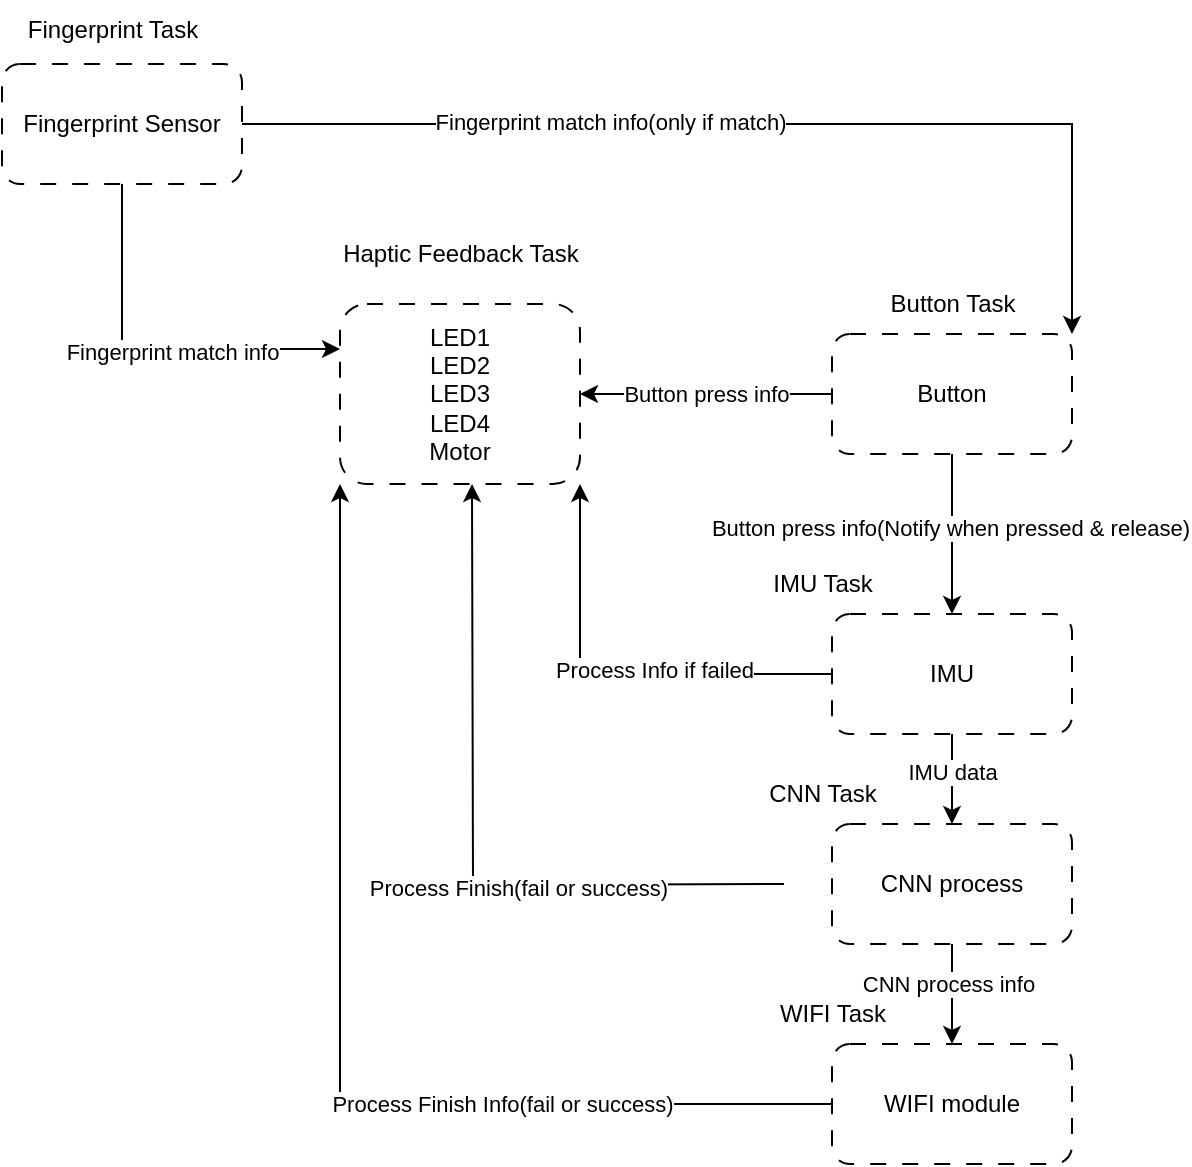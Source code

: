 <mxfile version="26.1.1">
  <diagram name="第 1 页" id="iqPG8gqpj8LAydzy1pjA">
    <mxGraphModel dx="1410" dy="774" grid="1" gridSize="10" guides="1" tooltips="1" connect="1" arrows="1" fold="1" page="1" pageScale="1" pageWidth="827" pageHeight="1169" math="0" shadow="0">
      <root>
        <mxCell id="0" />
        <mxCell id="1" parent="0" />
        <mxCell id="rRrChRX4YDQylmWt6hNa-6" style="edgeStyle=orthogonalEdgeStyle;rounded=0;orthogonalLoop=1;jettySize=auto;html=1;exitX=0.5;exitY=1;exitDx=0;exitDy=0;entryX=0;entryY=0.25;entryDx=0;entryDy=0;" parent="1" source="rRrChRX4YDQylmWt6hNa-1" target="rRrChRX4YDQylmWt6hNa-4" edge="1">
          <mxGeometry relative="1" as="geometry" />
        </mxCell>
        <mxCell id="rRrChRX4YDQylmWt6hNa-9" value="Fingerprint match info" style="edgeLabel;html=1;align=center;verticalAlign=middle;resizable=0;points=[];" parent="rRrChRX4YDQylmWt6hNa-6" vertex="1" connectable="0">
          <mxGeometry x="0.335" relative="1" as="geometry">
            <mxPoint x="-21" y="1" as="offset" />
          </mxGeometry>
        </mxCell>
        <mxCell id="H3kN9WbzdMySnIGSTNFU-1" style="edgeStyle=orthogonalEdgeStyle;rounded=0;orthogonalLoop=1;jettySize=auto;html=1;exitX=1;exitY=0.5;exitDx=0;exitDy=0;entryX=1;entryY=0;entryDx=0;entryDy=0;" edge="1" parent="1" source="rRrChRX4YDQylmWt6hNa-1" target="rRrChRX4YDQylmWt6hNa-10">
          <mxGeometry relative="1" as="geometry" />
        </mxCell>
        <mxCell id="H3kN9WbzdMySnIGSTNFU-2" value="Fingerprint match info(only if match)" style="edgeLabel;html=1;align=center;verticalAlign=middle;resizable=0;points=[];" vertex="1" connectable="0" parent="H3kN9WbzdMySnIGSTNFU-1">
          <mxGeometry x="-0.292" y="1" relative="1" as="geometry">
            <mxPoint as="offset" />
          </mxGeometry>
        </mxCell>
        <mxCell id="rRrChRX4YDQylmWt6hNa-1" value="Fingerprint Sensor" style="rounded=1;whiteSpace=wrap;html=1;dashed=1;dashPattern=8 8;" parent="1" vertex="1">
          <mxGeometry x="125" y="280" width="120" height="60" as="geometry" />
        </mxCell>
        <mxCell id="rRrChRX4YDQylmWt6hNa-2" value="Fingerprint Task" style="text;html=1;align=center;verticalAlign=middle;resizable=0;points=[];autosize=1;strokeColor=none;fillColor=none;" parent="1" vertex="1">
          <mxGeometry x="125" y="248" width="110" height="30" as="geometry" />
        </mxCell>
        <mxCell id="rRrChRX4YDQylmWt6hNa-4" value="LED1&lt;div&gt;LED2&lt;/div&gt;&lt;div&gt;LED3&lt;/div&gt;&lt;div&gt;LED4&lt;/div&gt;&lt;div&gt;Motor&lt;/div&gt;" style="rounded=1;whiteSpace=wrap;html=1;dashed=1;dashPattern=8 8;" parent="1" vertex="1">
          <mxGeometry x="294" y="400" width="120" height="90" as="geometry" />
        </mxCell>
        <mxCell id="rRrChRX4YDQylmWt6hNa-5" value="Haptic Feedback Task" style="text;html=1;align=center;verticalAlign=middle;resizable=0;points=[];autosize=1;strokeColor=none;fillColor=none;" parent="1" vertex="1">
          <mxGeometry x="284" y="360" width="140" height="30" as="geometry" />
        </mxCell>
        <mxCell id="rRrChRX4YDQylmWt6hNa-12" style="edgeStyle=orthogonalEdgeStyle;rounded=0;orthogonalLoop=1;jettySize=auto;html=1;exitX=0;exitY=0.5;exitDx=0;exitDy=0;entryX=1;entryY=0.5;entryDx=0;entryDy=0;" parent="1" source="rRrChRX4YDQylmWt6hNa-10" target="rRrChRX4YDQylmWt6hNa-4" edge="1">
          <mxGeometry relative="1" as="geometry" />
        </mxCell>
        <mxCell id="rRrChRX4YDQylmWt6hNa-13" value="Button press info" style="edgeLabel;html=1;align=center;verticalAlign=middle;resizable=0;points=[];" parent="rRrChRX4YDQylmWt6hNa-12" vertex="1" connectable="0">
          <mxGeometry relative="1" as="geometry">
            <mxPoint as="offset" />
          </mxGeometry>
        </mxCell>
        <mxCell id="rRrChRX4YDQylmWt6hNa-16" style="edgeStyle=orthogonalEdgeStyle;rounded=0;orthogonalLoop=1;jettySize=auto;html=1;exitX=0.5;exitY=1;exitDx=0;exitDy=0;entryX=0.5;entryY=0;entryDx=0;entryDy=0;" parent="1" source="rRrChRX4YDQylmWt6hNa-10" target="rRrChRX4YDQylmWt6hNa-14" edge="1">
          <mxGeometry relative="1" as="geometry" />
        </mxCell>
        <mxCell id="rRrChRX4YDQylmWt6hNa-17" value="Button press info(Notify when pressed &amp;amp; release)" style="edgeLabel;html=1;align=center;verticalAlign=middle;resizable=0;points=[];" parent="rRrChRX4YDQylmWt6hNa-16" vertex="1" connectable="0">
          <mxGeometry x="-0.075" y="-1" relative="1" as="geometry">
            <mxPoint as="offset" />
          </mxGeometry>
        </mxCell>
        <mxCell id="rRrChRX4YDQylmWt6hNa-10" value="Button" style="rounded=1;whiteSpace=wrap;html=1;dashed=1;dashPattern=8 8;" parent="1" vertex="1">
          <mxGeometry x="540" y="415" width="120" height="60" as="geometry" />
        </mxCell>
        <mxCell id="rRrChRX4YDQylmWt6hNa-11" value="Button Task" style="text;html=1;align=center;verticalAlign=middle;resizable=0;points=[];autosize=1;strokeColor=none;fillColor=none;" parent="1" vertex="1">
          <mxGeometry x="555" y="385" width="90" height="30" as="geometry" />
        </mxCell>
        <mxCell id="rRrChRX4YDQylmWt6hNa-19" style="edgeStyle=orthogonalEdgeStyle;rounded=0;orthogonalLoop=1;jettySize=auto;html=1;exitX=0.5;exitY=1;exitDx=0;exitDy=0;entryX=0.5;entryY=0;entryDx=0;entryDy=0;" parent="1" source="rRrChRX4YDQylmWt6hNa-14" target="rRrChRX4YDQylmWt6hNa-18" edge="1">
          <mxGeometry relative="1" as="geometry" />
        </mxCell>
        <mxCell id="rRrChRX4YDQylmWt6hNa-20" value="IMU data" style="edgeLabel;html=1;align=center;verticalAlign=middle;resizable=0;points=[];" parent="rRrChRX4YDQylmWt6hNa-19" vertex="1" connectable="0">
          <mxGeometry x="-0.156" y="5" relative="1" as="geometry">
            <mxPoint x="-5" as="offset" />
          </mxGeometry>
        </mxCell>
        <mxCell id="rRrChRX4YDQylmWt6hNa-24" style="edgeStyle=orthogonalEdgeStyle;rounded=0;orthogonalLoop=1;jettySize=auto;html=1;exitX=0;exitY=0.5;exitDx=0;exitDy=0;entryX=1;entryY=1;entryDx=0;entryDy=0;" parent="1" source="rRrChRX4YDQylmWt6hNa-14" target="rRrChRX4YDQylmWt6hNa-4" edge="1">
          <mxGeometry relative="1" as="geometry" />
        </mxCell>
        <mxCell id="rRrChRX4YDQylmWt6hNa-25" value="Process Info if failed" style="edgeLabel;html=1;align=center;verticalAlign=middle;resizable=0;points=[];" parent="rRrChRX4YDQylmWt6hNa-24" vertex="1" connectable="0">
          <mxGeometry x="-0.195" y="-2" relative="1" as="geometry">
            <mxPoint as="offset" />
          </mxGeometry>
        </mxCell>
        <mxCell id="rRrChRX4YDQylmWt6hNa-14" value="IMU" style="rounded=1;whiteSpace=wrap;html=1;dashed=1;dashPattern=8 8;" parent="1" vertex="1">
          <mxGeometry x="540" y="555" width="120" height="60" as="geometry" />
        </mxCell>
        <mxCell id="rRrChRX4YDQylmWt6hNa-15" value="IMU Task" style="text;html=1;align=center;verticalAlign=middle;resizable=0;points=[];autosize=1;strokeColor=none;fillColor=none;" parent="1" vertex="1">
          <mxGeometry x="500" y="525" width="70" height="30" as="geometry" />
        </mxCell>
        <mxCell id="rRrChRX4YDQylmWt6hNa-22" style="edgeStyle=orthogonalEdgeStyle;rounded=0;orthogonalLoop=1;jettySize=auto;html=1;exitX=0;exitY=0.5;exitDx=0;exitDy=0;entryX=0.75;entryY=1;entryDx=0;entryDy=0;" parent="1" edge="1">
          <mxGeometry relative="1" as="geometry">
            <mxPoint x="516" y="690" as="sourcePoint" />
            <mxPoint x="360" y="490" as="targetPoint" />
          </mxGeometry>
        </mxCell>
        <mxCell id="rRrChRX4YDQylmWt6hNa-23" value="Process Finish(fail or success)" style="edgeLabel;html=1;align=center;verticalAlign=middle;resizable=0;points=[];" parent="rRrChRX4YDQylmWt6hNa-22" vertex="1" connectable="0">
          <mxGeometry x="-0.253" y="1" relative="1" as="geometry">
            <mxPoint as="offset" />
          </mxGeometry>
        </mxCell>
        <mxCell id="rRrChRX4YDQylmWt6hNa-27" style="edgeStyle=orthogonalEdgeStyle;rounded=0;orthogonalLoop=1;jettySize=auto;html=1;exitX=0.5;exitY=1;exitDx=0;exitDy=0;entryX=0.5;entryY=0;entryDx=0;entryDy=0;" parent="1" source="rRrChRX4YDQylmWt6hNa-18" target="rRrChRX4YDQylmWt6hNa-26" edge="1">
          <mxGeometry relative="1" as="geometry" />
        </mxCell>
        <mxCell id="rRrChRX4YDQylmWt6hNa-28" value="CNN process info" style="edgeLabel;html=1;align=center;verticalAlign=middle;resizable=0;points=[];" parent="rRrChRX4YDQylmWt6hNa-27" vertex="1" connectable="0">
          <mxGeometry x="-0.2" y="-2" relative="1" as="geometry">
            <mxPoint as="offset" />
          </mxGeometry>
        </mxCell>
        <mxCell id="rRrChRX4YDQylmWt6hNa-18" value="CNN process" style="rounded=1;whiteSpace=wrap;html=1;dashed=1;dashPattern=8 8;" parent="1" vertex="1">
          <mxGeometry x="540" y="660" width="120" height="60" as="geometry" />
        </mxCell>
        <mxCell id="rRrChRX4YDQylmWt6hNa-21" value="CNN Task" style="text;html=1;align=center;verticalAlign=middle;resizable=0;points=[];autosize=1;strokeColor=none;fillColor=none;" parent="1" vertex="1">
          <mxGeometry x="495" y="630" width="80" height="30" as="geometry" />
        </mxCell>
        <mxCell id="rRrChRX4YDQylmWt6hNa-29" style="edgeStyle=orthogonalEdgeStyle;rounded=0;orthogonalLoop=1;jettySize=auto;html=1;exitX=0;exitY=0.5;exitDx=0;exitDy=0;entryX=0;entryY=1;entryDx=0;entryDy=0;" parent="1" source="rRrChRX4YDQylmWt6hNa-26" target="rRrChRX4YDQylmWt6hNa-4" edge="1">
          <mxGeometry relative="1" as="geometry" />
        </mxCell>
        <mxCell id="rRrChRX4YDQylmWt6hNa-30" value="Process Finish Info(fail or success)" style="edgeLabel;html=1;align=center;verticalAlign=middle;resizable=0;points=[];" parent="rRrChRX4YDQylmWt6hNa-29" vertex="1" connectable="0">
          <mxGeometry x="-0.406" relative="1" as="geometry">
            <mxPoint as="offset" />
          </mxGeometry>
        </mxCell>
        <mxCell id="rRrChRX4YDQylmWt6hNa-26" value="WIFI module" style="rounded=1;whiteSpace=wrap;html=1;dashed=1;dashPattern=8 8;" parent="1" vertex="1">
          <mxGeometry x="540" y="770" width="120" height="60" as="geometry" />
        </mxCell>
        <mxCell id="rRrChRX4YDQylmWt6hNa-31" value="WIFI Task" style="text;html=1;align=center;verticalAlign=middle;resizable=0;points=[];autosize=1;strokeColor=none;fillColor=none;" parent="1" vertex="1">
          <mxGeometry x="500" y="740" width="80" height="30" as="geometry" />
        </mxCell>
      </root>
    </mxGraphModel>
  </diagram>
</mxfile>
